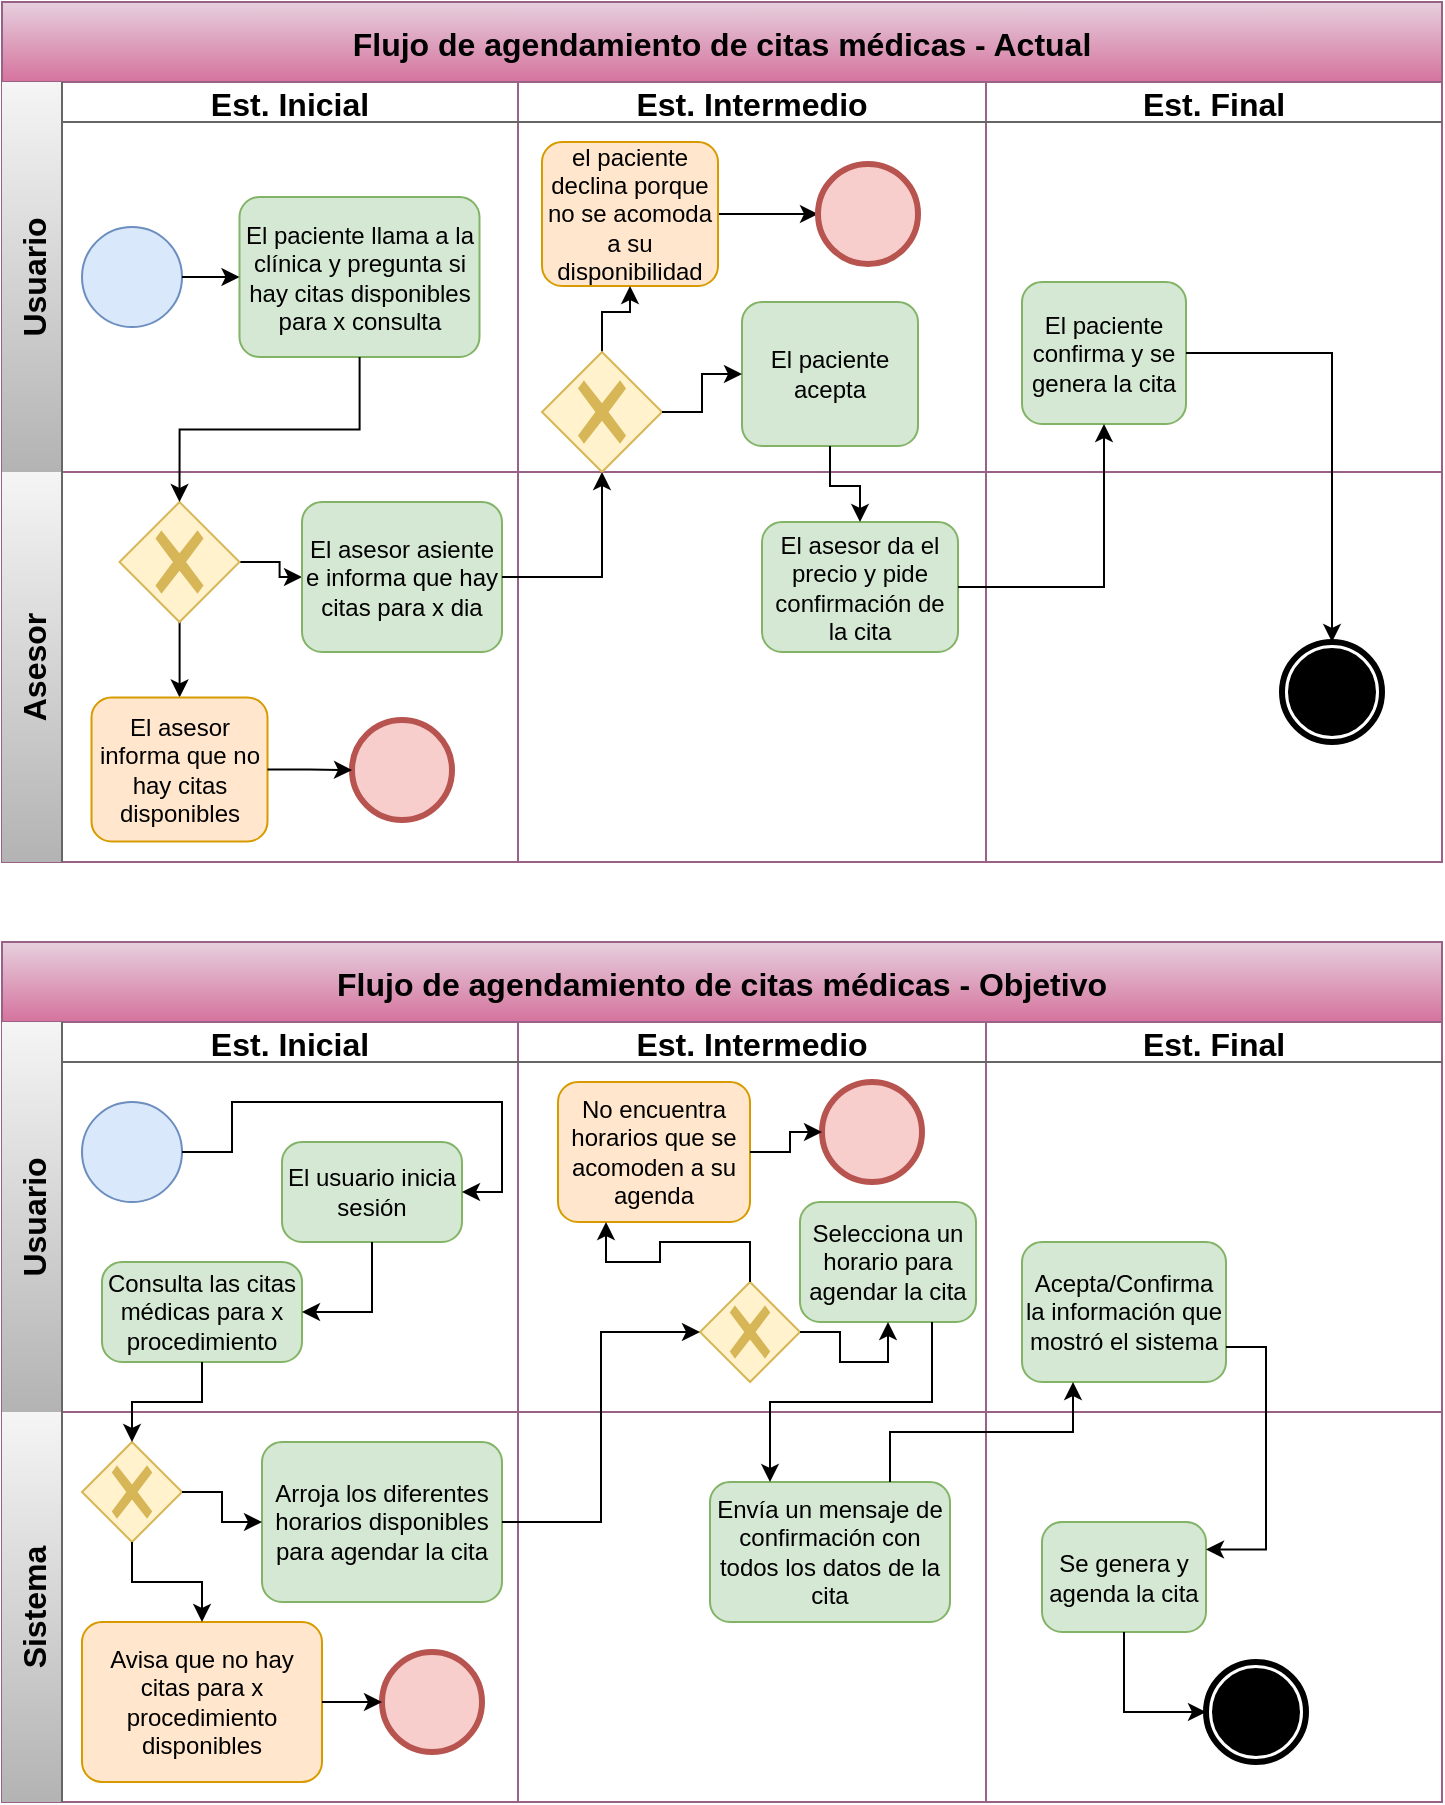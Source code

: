 <mxfile version="24.7.6">
  <diagram name="Página-1" id="OVagxiTk4XmcRKGjA55N">
    <mxGraphModel dx="1687" dy="908" grid="1" gridSize="10" guides="1" tooltips="1" connect="1" arrows="1" fold="1" page="1" pageScale="1" pageWidth="827" pageHeight="1169" math="0" shadow="0">
      <root>
        <mxCell id="0" />
        <mxCell id="1" parent="0" />
        <mxCell id="C_0ucibnC5SYPjFlc9iN-1" value="Flujo de agendamiento de citas médicas - Actual" style="shape=table;childLayout=tableLayout;startSize=40;collapsible=0;recursiveResize=0;expand=0;fontSize=16;fontStyle=1;fillColor=#e6d0de;strokeColor=#996185;gradientColor=#d5739d;" parent="1" vertex="1">
          <mxGeometry x="40" y="90" width="720" height="430" as="geometry" />
        </mxCell>
        <mxCell id="C_0ucibnC5SYPjFlc9iN-2" value="Usuario" style="shape=tableRow;horizontal=0;swimlaneHead=0;swimlaneBody=0;top=0;left=0;strokeColor=#666666;bottom=0;right=0;dropTarget=0;fontStyle=1;fillColor=#f5f5f5;points=[[0,0.5],[1,0.5]];portConstraint=eastwest;startSize=30;collapsible=0;recursiveResize=0;expand=0;fontSize=16;gradientColor=#b3b3b3;" parent="C_0ucibnC5SYPjFlc9iN-1" vertex="1">
          <mxGeometry y="40" width="720" height="195" as="geometry" />
        </mxCell>
        <mxCell id="C_0ucibnC5SYPjFlc9iN-3" value="Est. Inicial" style="swimlane;swimlaneHead=0;swimlaneBody=0;fontStyle=1;strokeColor=inherit;connectable=0;fillColor=none;startSize=20;collapsible=0;recursiveResize=0;expand=0;fontSize=16;" parent="C_0ucibnC5SYPjFlc9iN-2" vertex="1">
          <mxGeometry x="30" width="228" height="195" as="geometry">
            <mxRectangle width="228" height="195" as="alternateBounds" />
          </mxGeometry>
        </mxCell>
        <mxCell id="C_0ucibnC5SYPjFlc9iN-22" value="" style="points=[[0.145,0.145,0],[0.5,0,0],[0.855,0.145,0],[1,0.5,0],[0.855,0.855,0],[0.5,1,0],[0.145,0.855,0],[0,0.5,0]];shape=mxgraph.bpmn.event;html=1;verticalLabelPosition=bottom;labelBackgroundColor=#ffffff;verticalAlign=top;align=center;perimeter=ellipsePerimeter;outlineConnect=0;aspect=fixed;outline=standard;symbol=general;fillColor=#dae8fc;strokeColor=#6c8ebf;" parent="C_0ucibnC5SYPjFlc9iN-3" vertex="1">
          <mxGeometry x="10" y="72.5" width="50" height="50" as="geometry" />
        </mxCell>
        <mxCell id="9rh6sNNcNNf9e1Yr2RJG-1" value="El paciente llama a la clínica y pregunta si hay citas disponibles para x consulta" style="points=[[0.25,0,0],[0.5,0,0],[0.75,0,0],[1,0.25,0],[1,0.5,0],[1,0.75,0],[0.75,1,0],[0.5,1,0],[0.25,1,0],[0,0.75,0],[0,0.5,0],[0,0.25,0]];shape=mxgraph.bpmn.task;whiteSpace=wrap;rectStyle=rounded;size=10;html=1;container=1;expand=0;collapsible=0;taskMarker=abstract;fillColor=#d5e8d4;strokeColor=#82b366;" vertex="1" parent="C_0ucibnC5SYPjFlc9iN-3">
          <mxGeometry x="88.75" y="57.5" width="120" height="80" as="geometry" />
        </mxCell>
        <mxCell id="9rh6sNNcNNf9e1Yr2RJG-2" style="edgeStyle=orthogonalEdgeStyle;rounded=0;orthogonalLoop=1;jettySize=auto;html=1;entryX=0;entryY=0.5;entryDx=0;entryDy=0;entryPerimeter=0;" edge="1" parent="C_0ucibnC5SYPjFlc9iN-3" source="C_0ucibnC5SYPjFlc9iN-22" target="9rh6sNNcNNf9e1Yr2RJG-1">
          <mxGeometry relative="1" as="geometry" />
        </mxCell>
        <mxCell id="C_0ucibnC5SYPjFlc9iN-4" value="Est. Intermedio" style="swimlane;swimlaneHead=0;swimlaneBody=0;fontStyle=1;strokeColor=inherit;connectable=0;fillColor=none;startSize=20;collapsible=0;recursiveResize=0;expand=0;fontSize=16;" parent="C_0ucibnC5SYPjFlc9iN-2" vertex="1">
          <mxGeometry x="258" width="234" height="195" as="geometry">
            <mxRectangle width="234" height="195" as="alternateBounds" />
          </mxGeometry>
        </mxCell>
        <mxCell id="9rh6sNNcNNf9e1Yr2RJG-110" style="edgeStyle=orthogonalEdgeStyle;rounded=0;orthogonalLoop=1;jettySize=auto;html=1;exitX=1;exitY=0.5;exitDx=0;exitDy=0;exitPerimeter=0;" edge="1" parent="C_0ucibnC5SYPjFlc9iN-4" source="9rh6sNNcNNf9e1Yr2RJG-13" target="9rh6sNNcNNf9e1Yr2RJG-109">
          <mxGeometry relative="1" as="geometry" />
        </mxCell>
        <mxCell id="9rh6sNNcNNf9e1Yr2RJG-13" value="el paciente declina porque no se acomoda a su disponibilidad" style="points=[[0.25,0,0],[0.5,0,0],[0.75,0,0],[1,0.25,0],[1,0.5,0],[1,0.75,0],[0.75,1,0],[0.5,1,0],[0.25,1,0],[0,0.75,0],[0,0.5,0],[0,0.25,0]];shape=mxgraph.bpmn.task;whiteSpace=wrap;rectStyle=rounded;size=10;html=1;container=1;expand=0;collapsible=0;taskMarker=abstract;fillColor=#ffe6cc;strokeColor=#d79b00;" vertex="1" parent="C_0ucibnC5SYPjFlc9iN-4">
          <mxGeometry x="12" y="30" width="88" height="72" as="geometry" />
        </mxCell>
        <mxCell id="9rh6sNNcNNf9e1Yr2RJG-21" style="edgeStyle=orthogonalEdgeStyle;rounded=0;orthogonalLoop=1;jettySize=auto;html=1;" edge="1" parent="C_0ucibnC5SYPjFlc9iN-4" source="9rh6sNNcNNf9e1Yr2RJG-16" target="9rh6sNNcNNf9e1Yr2RJG-13">
          <mxGeometry relative="1" as="geometry" />
        </mxCell>
        <mxCell id="9rh6sNNcNNf9e1Yr2RJG-16" value="" style="points=[[0.25,0.25,0],[0.5,0,0],[0.75,0.25,0],[1,0.5,0],[0.75,0.75,0],[0.5,1,0],[0.25,0.75,0],[0,0.5,0]];shape=mxgraph.bpmn.gateway2;html=1;verticalLabelPosition=bottom;labelBackgroundColor=#ffffff;verticalAlign=top;align=center;perimeter=rhombusPerimeter;outlineConnect=0;outline=none;symbol=none;gwType=exclusive;fillColor=#fff2cc;strokeColor=#d6b656;" vertex="1" parent="C_0ucibnC5SYPjFlc9iN-4">
          <mxGeometry x="12" y="135" width="60" height="60" as="geometry" />
        </mxCell>
        <mxCell id="9rh6sNNcNNf9e1Yr2RJG-15" value="El paciente acepta" style="points=[[0.25,0,0],[0.5,0,0],[0.75,0,0],[1,0.25,0],[1,0.5,0],[1,0.75,0],[0.75,1,0],[0.5,1,0],[0.25,1,0],[0,0.75,0],[0,0.5,0],[0,0.25,0]];shape=mxgraph.bpmn.task;whiteSpace=wrap;rectStyle=rounded;size=10;html=1;container=1;expand=0;collapsible=0;taskMarker=abstract;fillColor=#d5e8d4;strokeColor=#82b366;" vertex="1" parent="C_0ucibnC5SYPjFlc9iN-4">
          <mxGeometry x="112" y="110" width="88" height="72" as="geometry" />
        </mxCell>
        <mxCell id="9rh6sNNcNNf9e1Yr2RJG-20" style="edgeStyle=orthogonalEdgeStyle;rounded=0;orthogonalLoop=1;jettySize=auto;html=1;entryX=0;entryY=0.5;entryDx=0;entryDy=0;entryPerimeter=0;" edge="1" parent="C_0ucibnC5SYPjFlc9iN-4" source="9rh6sNNcNNf9e1Yr2RJG-16" target="9rh6sNNcNNf9e1Yr2RJG-15">
          <mxGeometry relative="1" as="geometry" />
        </mxCell>
        <mxCell id="9rh6sNNcNNf9e1Yr2RJG-109" value="" style="points=[[0.145,0.145,0],[0.5,0,0],[0.855,0.145,0],[1,0.5,0],[0.855,0.855,0],[0.5,1,0],[0.145,0.855,0],[0,0.5,0]];shape=mxgraph.bpmn.event;html=1;verticalLabelPosition=bottom;labelBackgroundColor=#ffffff;verticalAlign=top;align=center;perimeter=ellipsePerimeter;outlineConnect=0;aspect=fixed;outline=end;symbol=terminate2;fillColor=#f8cecc;strokeColor=#b85450;" vertex="1" parent="C_0ucibnC5SYPjFlc9iN-4">
          <mxGeometry x="150" y="41" width="50" height="50" as="geometry" />
        </mxCell>
        <mxCell id="C_0ucibnC5SYPjFlc9iN-5" value="Est. Final" style="swimlane;swimlaneHead=0;swimlaneBody=0;fontStyle=1;strokeColor=inherit;connectable=0;fillColor=none;startSize=20;collapsible=0;recursiveResize=0;expand=0;fontSize=16;" parent="C_0ucibnC5SYPjFlc9iN-2" vertex="1">
          <mxGeometry x="492" width="228" height="195" as="geometry">
            <mxRectangle width="228" height="195" as="alternateBounds" />
          </mxGeometry>
        </mxCell>
        <mxCell id="9rh6sNNcNNf9e1Yr2RJG-26" value="El paciente confirma y se genera la cita" style="points=[[0.25,0,0],[0.5,0,0],[0.75,0,0],[1,0.25,0],[1,0.5,0],[1,0.75,0],[0.75,1,0],[0.5,1,0],[0.25,1,0],[0,0.75,0],[0,0.5,0],[0,0.25,0]];shape=mxgraph.bpmn.task;whiteSpace=wrap;rectStyle=rounded;size=10;html=1;container=1;expand=0;collapsible=0;taskMarker=abstract;fillColor=#d5e8d4;strokeColor=#82b366;" vertex="1" parent="C_0ucibnC5SYPjFlc9iN-5">
          <mxGeometry x="18" y="100" width="82" height="71" as="geometry" />
        </mxCell>
        <mxCell id="C_0ucibnC5SYPjFlc9iN-6" value="Asesor" style="shape=tableRow;horizontal=0;swimlaneHead=0;swimlaneBody=0;top=0;left=0;strokeColor=#666666;bottom=0;right=0;dropTarget=0;fontStyle=1;fillColor=#f5f5f5;points=[[0,0.5],[1,0.5]];portConstraint=eastwest;startSize=30;collapsible=0;recursiveResize=0;expand=0;fontSize=16;gradientColor=#b3b3b3;" parent="C_0ucibnC5SYPjFlc9iN-1" vertex="1">
          <mxGeometry y="235" width="720" height="195" as="geometry" />
        </mxCell>
        <mxCell id="C_0ucibnC5SYPjFlc9iN-7" value="" style="swimlane;swimlaneHead=0;swimlaneBody=0;fontStyle=1;connectable=0;strokeColor=inherit;fillColor=none;startSize=0;collapsible=0;recursiveResize=0;expand=0;fontSize=16;" parent="C_0ucibnC5SYPjFlc9iN-6" vertex="1">
          <mxGeometry x="30" width="228" height="195" as="geometry">
            <mxRectangle width="228" height="195" as="alternateBounds" />
          </mxGeometry>
        </mxCell>
        <mxCell id="9rh6sNNcNNf9e1Yr2RJG-10" style="edgeStyle=orthogonalEdgeStyle;rounded=0;orthogonalLoop=1;jettySize=auto;html=1;" edge="1" parent="C_0ucibnC5SYPjFlc9iN-7" source="9rh6sNNcNNf9e1Yr2RJG-3" target="9rh6sNNcNNf9e1Yr2RJG-6">
          <mxGeometry relative="1" as="geometry" />
        </mxCell>
        <mxCell id="9rh6sNNcNNf9e1Yr2RJG-18" style="edgeStyle=orthogonalEdgeStyle;rounded=0;orthogonalLoop=1;jettySize=auto;html=1;" edge="1" parent="C_0ucibnC5SYPjFlc9iN-7" source="9rh6sNNcNNf9e1Yr2RJG-3" target="9rh6sNNcNNf9e1Yr2RJG-14">
          <mxGeometry relative="1" as="geometry" />
        </mxCell>
        <mxCell id="9rh6sNNcNNf9e1Yr2RJG-3" value="" style="points=[[0.25,0.25,0],[0.5,0,0],[0.75,0.25,0],[1,0.5,0],[0.75,0.75,0],[0.5,1,0],[0.25,0.75,0],[0,0.5,0]];shape=mxgraph.bpmn.gateway2;html=1;verticalLabelPosition=bottom;labelBackgroundColor=#ffffff;verticalAlign=top;align=center;perimeter=rhombusPerimeter;outlineConnect=0;outline=none;symbol=none;gwType=exclusive;fillColor=#fff2cc;strokeColor=#d6b656;" vertex="1" parent="C_0ucibnC5SYPjFlc9iN-7">
          <mxGeometry x="28.75" y="15" width="60" height="60" as="geometry" />
        </mxCell>
        <mxCell id="9rh6sNNcNNf9e1Yr2RJG-6" value="El asesor asiente e informa que hay citas para x dia" style="points=[[0.25,0,0],[0.5,0,0],[0.75,0,0],[1,0.25,0],[1,0.5,0],[1,0.75,0],[0.75,1,0],[0.5,1,0],[0.25,1,0],[0,0.75,0],[0,0.5,0],[0,0.25,0]];shape=mxgraph.bpmn.task;whiteSpace=wrap;rectStyle=rounded;size=10;html=1;container=1;expand=0;collapsible=0;taskMarker=abstract;fillColor=#d5e8d4;strokeColor=#82b366;" vertex="1" parent="C_0ucibnC5SYPjFlc9iN-7">
          <mxGeometry x="120" y="15" width="100" height="75" as="geometry" />
        </mxCell>
        <mxCell id="9rh6sNNcNNf9e1Yr2RJG-14" value="El asesor informa que no hay citas disponibles" style="points=[[0.25,0,0],[0.5,0,0],[0.75,0,0],[1,0.25,0],[1,0.5,0],[1,0.75,0],[0.75,1,0],[0.5,1,0],[0.25,1,0],[0,0.75,0],[0,0.5,0],[0,0.25,0]];shape=mxgraph.bpmn.task;whiteSpace=wrap;rectStyle=rounded;size=10;html=1;container=1;expand=0;collapsible=0;taskMarker=abstract;fillColor=#ffe6cc;strokeColor=#d79b00;" vertex="1" parent="C_0ucibnC5SYPjFlc9iN-7">
          <mxGeometry x="14.75" y="112.75" width="88" height="72" as="geometry" />
        </mxCell>
        <mxCell id="9rh6sNNcNNf9e1Yr2RJG-108" value="" style="points=[[0.145,0.145,0],[0.5,0,0],[0.855,0.145,0],[1,0.5,0],[0.855,0.855,0],[0.5,1,0],[0.145,0.855,0],[0,0.5,0]];shape=mxgraph.bpmn.event;html=1;verticalLabelPosition=bottom;labelBackgroundColor=#ffffff;verticalAlign=top;align=center;perimeter=ellipsePerimeter;outlineConnect=0;aspect=fixed;outline=end;symbol=terminate2;fillColor=#f8cecc;strokeColor=#b85450;" vertex="1" parent="C_0ucibnC5SYPjFlc9iN-7">
          <mxGeometry x="145" y="124" width="50" height="50" as="geometry" />
        </mxCell>
        <mxCell id="9rh6sNNcNNf9e1Yr2RJG-111" style="edgeStyle=orthogonalEdgeStyle;rounded=0;orthogonalLoop=1;jettySize=auto;html=1;exitX=1;exitY=0.5;exitDx=0;exitDy=0;exitPerimeter=0;entryX=0;entryY=0.5;entryDx=0;entryDy=0;entryPerimeter=0;" edge="1" parent="C_0ucibnC5SYPjFlc9iN-7" source="9rh6sNNcNNf9e1Yr2RJG-14" target="9rh6sNNcNNf9e1Yr2RJG-108">
          <mxGeometry relative="1" as="geometry" />
        </mxCell>
        <mxCell id="C_0ucibnC5SYPjFlc9iN-8" value="" style="swimlane;swimlaneHead=0;swimlaneBody=0;fontStyle=1;connectable=0;strokeColor=inherit;fillColor=none;startSize=0;collapsible=0;recursiveResize=0;expand=0;fontSize=16;" parent="C_0ucibnC5SYPjFlc9iN-6" vertex="1">
          <mxGeometry x="258" width="234" height="195" as="geometry">
            <mxRectangle width="234" height="195" as="alternateBounds" />
          </mxGeometry>
        </mxCell>
        <mxCell id="9rh6sNNcNNf9e1Yr2RJG-24" value="El asesor da el precio y pide confirmación de la cita" style="points=[[0.25,0,0],[0.5,0,0],[0.75,0,0],[1,0.25,0],[1,0.5,0],[1,0.75,0],[0.75,1,0],[0.5,1,0],[0.25,1,0],[0,0.75,0],[0,0.5,0],[0,0.25,0]];shape=mxgraph.bpmn.task;whiteSpace=wrap;rectStyle=rounded;size=10;html=1;container=1;expand=0;collapsible=0;taskMarker=abstract;fillColor=#d5e8d4;strokeColor=#82b366;" vertex="1" parent="C_0ucibnC5SYPjFlc9iN-8">
          <mxGeometry x="122" y="25" width="98" height="65" as="geometry" />
        </mxCell>
        <mxCell id="C_0ucibnC5SYPjFlc9iN-9" value="" style="swimlane;swimlaneHead=0;swimlaneBody=0;fontStyle=1;connectable=0;strokeColor=inherit;fillColor=none;startSize=0;collapsible=0;recursiveResize=0;expand=0;fontSize=16;" parent="C_0ucibnC5SYPjFlc9iN-6" vertex="1">
          <mxGeometry x="492" width="228" height="195" as="geometry">
            <mxRectangle width="228" height="195" as="alternateBounds" />
          </mxGeometry>
        </mxCell>
        <mxCell id="9rh6sNNcNNf9e1Yr2RJG-29" value="" style="points=[[0.145,0.145,0],[0.5,0,0],[0.855,0.145,0],[1,0.5,0],[0.855,0.855,0],[0.5,1,0],[0.145,0.855,0],[0,0.5,0]];shape=mxgraph.bpmn.event;html=1;verticalLabelPosition=bottom;labelBackgroundColor=#ffffff;verticalAlign=top;align=center;perimeter=ellipsePerimeter;outlineConnect=0;aspect=fixed;outline=end;symbol=terminate;" vertex="1" parent="C_0ucibnC5SYPjFlc9iN-9">
          <mxGeometry x="148" y="85" width="50" height="50" as="geometry" />
        </mxCell>
        <mxCell id="9rh6sNNcNNf9e1Yr2RJG-4" style="edgeStyle=orthogonalEdgeStyle;rounded=0;orthogonalLoop=1;jettySize=auto;html=1;entryX=0.5;entryY=0;entryDx=0;entryDy=0;entryPerimeter=0;" edge="1" parent="C_0ucibnC5SYPjFlc9iN-1" source="9rh6sNNcNNf9e1Yr2RJG-1" target="9rh6sNNcNNf9e1Yr2RJG-3">
          <mxGeometry relative="1" as="geometry" />
        </mxCell>
        <mxCell id="9rh6sNNcNNf9e1Yr2RJG-19" style="edgeStyle=orthogonalEdgeStyle;rounded=0;orthogonalLoop=1;jettySize=auto;html=1;" edge="1" parent="C_0ucibnC5SYPjFlc9iN-1" source="9rh6sNNcNNf9e1Yr2RJG-6" target="9rh6sNNcNNf9e1Yr2RJG-16">
          <mxGeometry relative="1" as="geometry" />
        </mxCell>
        <mxCell id="9rh6sNNcNNf9e1Yr2RJG-25" style="edgeStyle=orthogonalEdgeStyle;rounded=0;orthogonalLoop=1;jettySize=auto;html=1;" edge="1" parent="C_0ucibnC5SYPjFlc9iN-1" source="9rh6sNNcNNf9e1Yr2RJG-15" target="9rh6sNNcNNf9e1Yr2RJG-24">
          <mxGeometry relative="1" as="geometry" />
        </mxCell>
        <mxCell id="9rh6sNNcNNf9e1Yr2RJG-28" style="edgeStyle=orthogonalEdgeStyle;rounded=0;orthogonalLoop=1;jettySize=auto;html=1;entryX=0.5;entryY=1;entryDx=0;entryDy=0;entryPerimeter=0;" edge="1" parent="C_0ucibnC5SYPjFlc9iN-1" source="9rh6sNNcNNf9e1Yr2RJG-24" target="9rh6sNNcNNf9e1Yr2RJG-26">
          <mxGeometry relative="1" as="geometry" />
        </mxCell>
        <mxCell id="9rh6sNNcNNf9e1Yr2RJG-30" style="edgeStyle=orthogonalEdgeStyle;rounded=0;orthogonalLoop=1;jettySize=auto;html=1;" edge="1" parent="C_0ucibnC5SYPjFlc9iN-1" source="9rh6sNNcNNf9e1Yr2RJG-26" target="9rh6sNNcNNf9e1Yr2RJG-29">
          <mxGeometry relative="1" as="geometry" />
        </mxCell>
        <mxCell id="9rh6sNNcNNf9e1Yr2RJG-65" value="Flujo de agendamiento de citas médicas - Objetivo" style="shape=table;childLayout=tableLayout;startSize=40;collapsible=0;recursiveResize=0;expand=0;fontSize=16;fontStyle=1;fillColor=#e6d0de;strokeColor=#996185;gradientColor=#d5739d;" vertex="1" parent="1">
          <mxGeometry x="40" y="560" width="720" height="430" as="geometry" />
        </mxCell>
        <mxCell id="9rh6sNNcNNf9e1Yr2RJG-66" value="Usuario" style="shape=tableRow;horizontal=0;swimlaneHead=0;swimlaneBody=0;top=0;left=0;strokeColor=#666666;bottom=0;right=0;dropTarget=0;fontStyle=1;fillColor=#f5f5f5;points=[[0,0.5],[1,0.5]];portConstraint=eastwest;startSize=30;collapsible=0;recursiveResize=0;expand=0;fontSize=16;gradientColor=#b3b3b3;" vertex="1" parent="9rh6sNNcNNf9e1Yr2RJG-65">
          <mxGeometry y="40" width="720" height="195" as="geometry" />
        </mxCell>
        <mxCell id="9rh6sNNcNNf9e1Yr2RJG-67" value="Est. Inicial" style="swimlane;swimlaneHead=0;swimlaneBody=0;fontStyle=1;strokeColor=inherit;connectable=0;fillColor=none;startSize=20;collapsible=0;recursiveResize=0;expand=0;fontSize=16;" vertex="1" parent="9rh6sNNcNNf9e1Yr2RJG-66">
          <mxGeometry x="30" width="228" height="195" as="geometry">
            <mxRectangle width="228" height="195" as="alternateBounds" />
          </mxGeometry>
        </mxCell>
        <mxCell id="9rh6sNNcNNf9e1Yr2RJG-68" value="" style="points=[[0.145,0.145,0],[0.5,0,0],[0.855,0.145,0],[1,0.5,0],[0.855,0.855,0],[0.5,1,0],[0.145,0.855,0],[0,0.5,0]];shape=mxgraph.bpmn.event;html=1;verticalLabelPosition=bottom;labelBackgroundColor=#ffffff;verticalAlign=top;align=center;perimeter=ellipsePerimeter;outlineConnect=0;aspect=fixed;outline=standard;symbol=general;fillColor=#dae8fc;strokeColor=#6c8ebf;" vertex="1" parent="9rh6sNNcNNf9e1Yr2RJG-67">
          <mxGeometry x="10" y="40" width="50" height="50" as="geometry" />
        </mxCell>
        <mxCell id="9rh6sNNcNNf9e1Yr2RJG-97" value="El usuario inicia sesión" style="points=[[0.25,0,0],[0.5,0,0],[0.75,0,0],[1,0.25,0],[1,0.5,0],[1,0.75,0],[0.75,1,0],[0.5,1,0],[0.25,1,0],[0,0.75,0],[0,0.5,0],[0,0.25,0]];shape=mxgraph.bpmn.task;whiteSpace=wrap;rectStyle=rounded;size=10;html=1;container=1;expand=0;collapsible=0;taskMarker=abstract;fillColor=#d5e8d4;strokeColor=#82b366;" vertex="1" parent="9rh6sNNcNNf9e1Yr2RJG-67">
          <mxGeometry x="110" y="60" width="90" height="50" as="geometry" />
        </mxCell>
        <mxCell id="9rh6sNNcNNf9e1Yr2RJG-98" value="Consulta las citas médicas para x procedimiento" style="points=[[0.25,0,0],[0.5,0,0],[0.75,0,0],[1,0.25,0],[1,0.5,0],[1,0.75,0],[0.75,1,0],[0.5,1,0],[0.25,1,0],[0,0.75,0],[0,0.5,0],[0,0.25,0]];shape=mxgraph.bpmn.task;whiteSpace=wrap;rectStyle=rounded;size=10;html=1;container=1;expand=0;collapsible=0;taskMarker=abstract;fillColor=#d5e8d4;strokeColor=#82b366;" vertex="1" parent="9rh6sNNcNNf9e1Yr2RJG-67">
          <mxGeometry x="20" y="120" width="100" height="50" as="geometry" />
        </mxCell>
        <mxCell id="9rh6sNNcNNf9e1Yr2RJG-99" style="edgeStyle=orthogonalEdgeStyle;rounded=0;orthogonalLoop=1;jettySize=auto;html=1;entryX=1;entryY=0.5;entryDx=0;entryDy=0;entryPerimeter=0;" edge="1" parent="9rh6sNNcNNf9e1Yr2RJG-67" source="9rh6sNNcNNf9e1Yr2RJG-68" target="9rh6sNNcNNf9e1Yr2RJG-97">
          <mxGeometry relative="1" as="geometry" />
        </mxCell>
        <mxCell id="9rh6sNNcNNf9e1Yr2RJG-100" style="edgeStyle=orthogonalEdgeStyle;rounded=0;orthogonalLoop=1;jettySize=auto;html=1;entryX=1;entryY=0.5;entryDx=0;entryDy=0;entryPerimeter=0;" edge="1" parent="9rh6sNNcNNf9e1Yr2RJG-67" source="9rh6sNNcNNf9e1Yr2RJG-97" target="9rh6sNNcNNf9e1Yr2RJG-98">
          <mxGeometry relative="1" as="geometry" />
        </mxCell>
        <mxCell id="9rh6sNNcNNf9e1Yr2RJG-71" value="Est. Intermedio" style="swimlane;swimlaneHead=0;swimlaneBody=0;fontStyle=1;strokeColor=inherit;connectable=0;fillColor=none;startSize=20;collapsible=0;recursiveResize=0;expand=0;fontSize=16;" vertex="1" parent="9rh6sNNcNNf9e1Yr2RJG-66">
          <mxGeometry x="258" width="234" height="195" as="geometry">
            <mxRectangle width="234" height="195" as="alternateBounds" />
          </mxGeometry>
        </mxCell>
        <mxCell id="9rh6sNNcNNf9e1Yr2RJG-117" value="" style="points=[[0.25,0.25,0],[0.5,0,0],[0.75,0.25,0],[1,0.5,0],[0.75,0.75,0],[0.5,1,0],[0.25,0.75,0],[0,0.5,0]];shape=mxgraph.bpmn.gateway2;html=1;verticalLabelPosition=bottom;labelBackgroundColor=#ffffff;verticalAlign=top;align=center;perimeter=rhombusPerimeter;outlineConnect=0;outline=none;symbol=none;gwType=exclusive;fillColor=#fff2cc;strokeColor=#d6b656;" vertex="1" parent="9rh6sNNcNNf9e1Yr2RJG-71">
          <mxGeometry x="91" y="130" width="50" height="50" as="geometry" />
        </mxCell>
        <mxCell id="9rh6sNNcNNf9e1Yr2RJG-114" value="Selecciona un horario para agendar la cita" style="points=[[0.25,0,0],[0.5,0,0],[0.75,0,0],[1,0.25,0],[1,0.5,0],[1,0.75,0],[0.75,1,0],[0.5,1,0],[0.25,1,0],[0,0.75,0],[0,0.5,0],[0,0.25,0]];shape=mxgraph.bpmn.task;whiteSpace=wrap;rectStyle=rounded;size=10;html=1;container=1;expand=0;collapsible=0;taskMarker=abstract;fillColor=#d5e8d4;strokeColor=#82b366;" vertex="1" parent="9rh6sNNcNNf9e1Yr2RJG-71">
          <mxGeometry x="141" y="90" width="88" height="60" as="geometry" />
        </mxCell>
        <mxCell id="9rh6sNNcNNf9e1Yr2RJG-119" value="No encuentra horarios que se acomoden a su agenda" style="points=[[0.25,0,0],[0.5,0,0],[0.75,0,0],[1,0.25,0],[1,0.5,0],[1,0.75,0],[0.75,1,0],[0.5,1,0],[0.25,1,0],[0,0.75,0],[0,0.5,0],[0,0.25,0]];shape=mxgraph.bpmn.task;whiteSpace=wrap;rectStyle=rounded;size=10;html=1;container=1;expand=0;collapsible=0;taskMarker=abstract;fillColor=#ffe6cc;strokeColor=#d79b00;" vertex="1" parent="9rh6sNNcNNf9e1Yr2RJG-71">
          <mxGeometry x="20" y="30" width="96" height="70" as="geometry" />
        </mxCell>
        <mxCell id="9rh6sNNcNNf9e1Yr2RJG-120" style="edgeStyle=orthogonalEdgeStyle;rounded=0;orthogonalLoop=1;jettySize=auto;html=1;exitX=1;exitY=0.5;exitDx=0;exitDy=0;exitPerimeter=0;entryX=0.5;entryY=1;entryDx=0;entryDy=0;entryPerimeter=0;" edge="1" parent="9rh6sNNcNNf9e1Yr2RJG-71" source="9rh6sNNcNNf9e1Yr2RJG-117" target="9rh6sNNcNNf9e1Yr2RJG-114">
          <mxGeometry relative="1" as="geometry" />
        </mxCell>
        <mxCell id="9rh6sNNcNNf9e1Yr2RJG-130" value="" style="points=[[0.145,0.145,0],[0.5,0,0],[0.855,0.145,0],[1,0.5,0],[0.855,0.855,0],[0.5,1,0],[0.145,0.855,0],[0,0.5,0]];shape=mxgraph.bpmn.event;html=1;verticalLabelPosition=bottom;labelBackgroundColor=#ffffff;verticalAlign=top;align=center;perimeter=ellipsePerimeter;outlineConnect=0;aspect=fixed;outline=end;symbol=terminate2;fillColor=#f8cecc;strokeColor=#b85450;" vertex="1" parent="9rh6sNNcNNf9e1Yr2RJG-71">
          <mxGeometry x="152" y="30" width="50" height="50" as="geometry" />
        </mxCell>
        <mxCell id="9rh6sNNcNNf9e1Yr2RJG-131" style="edgeStyle=orthogonalEdgeStyle;rounded=0;orthogonalLoop=1;jettySize=auto;html=1;entryX=0;entryY=0.5;entryDx=0;entryDy=0;entryPerimeter=0;" edge="1" parent="9rh6sNNcNNf9e1Yr2RJG-71" source="9rh6sNNcNNf9e1Yr2RJG-119" target="9rh6sNNcNNf9e1Yr2RJG-130">
          <mxGeometry relative="1" as="geometry" />
        </mxCell>
        <mxCell id="9rh6sNNcNNf9e1Yr2RJG-142" style="edgeStyle=orthogonalEdgeStyle;rounded=0;orthogonalLoop=1;jettySize=auto;html=1;entryX=0.25;entryY=1;entryDx=0;entryDy=0;entryPerimeter=0;" edge="1" parent="9rh6sNNcNNf9e1Yr2RJG-71" source="9rh6sNNcNNf9e1Yr2RJG-117" target="9rh6sNNcNNf9e1Yr2RJG-119">
          <mxGeometry relative="1" as="geometry" />
        </mxCell>
        <mxCell id="9rh6sNNcNNf9e1Yr2RJG-77" value="Est. Final" style="swimlane;swimlaneHead=0;swimlaneBody=0;fontStyle=1;strokeColor=inherit;connectable=0;fillColor=none;startSize=20;collapsible=0;recursiveResize=0;expand=0;fontSize=16;" vertex="1" parent="9rh6sNNcNNf9e1Yr2RJG-66">
          <mxGeometry x="492" width="228" height="195" as="geometry">
            <mxRectangle width="228" height="195" as="alternateBounds" />
          </mxGeometry>
        </mxCell>
        <mxCell id="9rh6sNNcNNf9e1Yr2RJG-136" value="Acepta/Confirma la información que mostró el sistema" style="points=[[0.25,0,0],[0.5,0,0],[0.75,0,0],[1,0.25,0],[1,0.5,0],[1,0.75,0],[0.75,1,0],[0.5,1,0],[0.25,1,0],[0,0.75,0],[0,0.5,0],[0,0.25,0]];shape=mxgraph.bpmn.task;whiteSpace=wrap;rectStyle=rounded;size=10;html=1;container=1;expand=0;collapsible=0;taskMarker=abstract;fillColor=#d5e8d4;strokeColor=#82b366;" vertex="1" parent="9rh6sNNcNNf9e1Yr2RJG-77">
          <mxGeometry x="18" y="110" width="102" height="70" as="geometry" />
        </mxCell>
        <mxCell id="9rh6sNNcNNf9e1Yr2RJG-79" value="Sistema" style="shape=tableRow;horizontal=0;swimlaneHead=0;swimlaneBody=0;top=0;left=0;strokeColor=#666666;bottom=0;right=0;dropTarget=0;fontStyle=1;fillColor=#f5f5f5;points=[[0,0.5],[1,0.5]];portConstraint=eastwest;startSize=30;collapsible=0;recursiveResize=0;expand=0;fontSize=16;gradientColor=#b3b3b3;" vertex="1" parent="9rh6sNNcNNf9e1Yr2RJG-65">
          <mxGeometry y="235" width="720" height="195" as="geometry" />
        </mxCell>
        <mxCell id="9rh6sNNcNNf9e1Yr2RJG-80" value="" style="swimlane;swimlaneHead=0;swimlaneBody=0;fontStyle=1;connectable=0;strokeColor=inherit;fillColor=none;startSize=0;collapsible=0;recursiveResize=0;expand=0;fontSize=16;" vertex="1" parent="9rh6sNNcNNf9e1Yr2RJG-79">
          <mxGeometry x="30" width="228" height="195" as="geometry">
            <mxRectangle width="228" height="195" as="alternateBounds" />
          </mxGeometry>
        </mxCell>
        <mxCell id="9rh6sNNcNNf9e1Yr2RJG-101" value="Arroja los diferentes horarios disponibles para agendar la cita" style="points=[[0.25,0,0],[0.5,0,0],[0.75,0,0],[1,0.25,0],[1,0.5,0],[1,0.75,0],[0.75,1,0],[0.5,1,0],[0.25,1,0],[0,0.75,0],[0,0.5,0],[0,0.25,0]];shape=mxgraph.bpmn.task;whiteSpace=wrap;rectStyle=rounded;size=10;html=1;container=1;expand=0;collapsible=0;taskMarker=abstract;fillColor=#d5e8d4;strokeColor=#82b366;" vertex="1" parent="9rh6sNNcNNf9e1Yr2RJG-80">
          <mxGeometry x="100" y="15" width="120" height="80" as="geometry" />
        </mxCell>
        <mxCell id="9rh6sNNcNNf9e1Yr2RJG-102" value="Avisa que no hay citas para x procedimiento disponibles" style="points=[[0.25,0,0],[0.5,0,0],[0.75,0,0],[1,0.25,0],[1,0.5,0],[1,0.75,0],[0.75,1,0],[0.5,1,0],[0.25,1,0],[0,0.75,0],[0,0.5,0],[0,0.25,0]];shape=mxgraph.bpmn.task;whiteSpace=wrap;rectStyle=rounded;size=10;html=1;container=1;expand=0;collapsible=0;taskMarker=abstract;fillColor=#ffe6cc;strokeColor=#d79b00;" vertex="1" parent="9rh6sNNcNNf9e1Yr2RJG-80">
          <mxGeometry x="10" y="105" width="120" height="80" as="geometry" />
        </mxCell>
        <mxCell id="9rh6sNNcNNf9e1Yr2RJG-103" value="" style="points=[[0.25,0.25,0],[0.5,0,0],[0.75,0.25,0],[1,0.5,0],[0.75,0.75,0],[0.5,1,0],[0.25,0.75,0],[0,0.5,0]];shape=mxgraph.bpmn.gateway2;html=1;verticalLabelPosition=bottom;labelBackgroundColor=#ffffff;verticalAlign=top;align=center;perimeter=rhombusPerimeter;outlineConnect=0;outline=none;symbol=none;gwType=exclusive;fillColor=#fff2cc;strokeColor=#d6b656;" vertex="1" parent="9rh6sNNcNNf9e1Yr2RJG-80">
          <mxGeometry x="10" y="15" width="50" height="50" as="geometry" />
        </mxCell>
        <mxCell id="9rh6sNNcNNf9e1Yr2RJG-106" style="edgeStyle=orthogonalEdgeStyle;rounded=0;orthogonalLoop=1;jettySize=auto;html=1;entryX=0;entryY=0.5;entryDx=0;entryDy=0;entryPerimeter=0;" edge="1" parent="9rh6sNNcNNf9e1Yr2RJG-80" source="9rh6sNNcNNf9e1Yr2RJG-103" target="9rh6sNNcNNf9e1Yr2RJG-101">
          <mxGeometry relative="1" as="geometry" />
        </mxCell>
        <mxCell id="9rh6sNNcNNf9e1Yr2RJG-107" style="edgeStyle=orthogonalEdgeStyle;rounded=0;orthogonalLoop=1;jettySize=auto;html=1;entryX=0.5;entryY=0;entryDx=0;entryDy=0;entryPerimeter=0;" edge="1" parent="9rh6sNNcNNf9e1Yr2RJG-80" source="9rh6sNNcNNf9e1Yr2RJG-103" target="9rh6sNNcNNf9e1Yr2RJG-102">
          <mxGeometry relative="1" as="geometry" />
        </mxCell>
        <mxCell id="9rh6sNNcNNf9e1Yr2RJG-112" value="" style="points=[[0.145,0.145,0],[0.5,0,0],[0.855,0.145,0],[1,0.5,0],[0.855,0.855,0],[0.5,1,0],[0.145,0.855,0],[0,0.5,0]];shape=mxgraph.bpmn.event;html=1;verticalLabelPosition=bottom;labelBackgroundColor=#ffffff;verticalAlign=top;align=center;perimeter=ellipsePerimeter;outlineConnect=0;aspect=fixed;outline=end;symbol=terminate2;fillColor=#f8cecc;strokeColor=#b85450;" vertex="1" parent="9rh6sNNcNNf9e1Yr2RJG-80">
          <mxGeometry x="160" y="120" width="50" height="50" as="geometry" />
        </mxCell>
        <mxCell id="9rh6sNNcNNf9e1Yr2RJG-113" style="edgeStyle=orthogonalEdgeStyle;rounded=0;orthogonalLoop=1;jettySize=auto;html=1;entryX=0;entryY=0.5;entryDx=0;entryDy=0;entryPerimeter=0;" edge="1" parent="9rh6sNNcNNf9e1Yr2RJG-80" source="9rh6sNNcNNf9e1Yr2RJG-102" target="9rh6sNNcNNf9e1Yr2RJG-112">
          <mxGeometry relative="1" as="geometry" />
        </mxCell>
        <mxCell id="9rh6sNNcNNf9e1Yr2RJG-86" value="" style="swimlane;swimlaneHead=0;swimlaneBody=0;fontStyle=1;connectable=0;strokeColor=inherit;fillColor=none;startSize=0;collapsible=0;recursiveResize=0;expand=0;fontSize=16;" vertex="1" parent="9rh6sNNcNNf9e1Yr2RJG-79">
          <mxGeometry x="258" width="234" height="195" as="geometry">
            <mxRectangle width="234" height="195" as="alternateBounds" />
          </mxGeometry>
        </mxCell>
        <mxCell id="9rh6sNNcNNf9e1Yr2RJG-133" value="Envía un mensaje de confirmación con todos los datos de la cita" style="points=[[0.25,0,0],[0.5,0,0],[0.75,0,0],[1,0.25,0],[1,0.5,0],[1,0.75,0],[0.75,1,0],[0.5,1,0],[0.25,1,0],[0,0.75,0],[0,0.5,0],[0,0.25,0]];shape=mxgraph.bpmn.task;whiteSpace=wrap;rectStyle=rounded;size=10;html=1;container=1;expand=0;collapsible=0;taskMarker=abstract;fillColor=#d5e8d4;strokeColor=#82b366;" vertex="1" parent="9rh6sNNcNNf9e1Yr2RJG-86">
          <mxGeometry x="96" y="35" width="120" height="70" as="geometry" />
        </mxCell>
        <mxCell id="9rh6sNNcNNf9e1Yr2RJG-88" value="" style="swimlane;swimlaneHead=0;swimlaneBody=0;fontStyle=1;connectable=0;strokeColor=inherit;fillColor=none;startSize=0;collapsible=0;recursiveResize=0;expand=0;fontSize=16;" vertex="1" parent="9rh6sNNcNNf9e1Yr2RJG-79">
          <mxGeometry x="492" width="228" height="195" as="geometry">
            <mxRectangle width="228" height="195" as="alternateBounds" />
          </mxGeometry>
        </mxCell>
        <mxCell id="9rh6sNNcNNf9e1Yr2RJG-135" value="" style="points=[[0.145,0.145,0],[0.5,0,0],[0.855,0.145,0],[1,0.5,0],[0.855,0.855,0],[0.5,1,0],[0.145,0.855,0],[0,0.5,0]];shape=mxgraph.bpmn.event;html=1;verticalLabelPosition=bottom;labelBackgroundColor=#ffffff;verticalAlign=top;align=center;perimeter=ellipsePerimeter;outlineConnect=0;aspect=fixed;outline=end;symbol=terminate;" vertex="1" parent="9rh6sNNcNNf9e1Yr2RJG-88">
          <mxGeometry x="110" y="125" width="50" height="50" as="geometry" />
        </mxCell>
        <mxCell id="9rh6sNNcNNf9e1Yr2RJG-137" value="Se genera y agenda la cita" style="points=[[0.25,0,0],[0.5,0,0],[0.75,0,0],[1,0.25,0],[1,0.5,0],[1,0.75,0],[0.75,1,0],[0.5,1,0],[0.25,1,0],[0,0.75,0],[0,0.5,0],[0,0.25,0]];shape=mxgraph.bpmn.task;whiteSpace=wrap;rectStyle=rounded;size=10;html=1;container=1;expand=0;collapsible=0;taskMarker=abstract;fillColor=#d5e8d4;strokeColor=#82b366;" vertex="1" parent="9rh6sNNcNNf9e1Yr2RJG-88">
          <mxGeometry x="28" y="55" width="82" height="55" as="geometry" />
        </mxCell>
        <mxCell id="9rh6sNNcNNf9e1Yr2RJG-140" style="edgeStyle=orthogonalEdgeStyle;rounded=0;orthogonalLoop=1;jettySize=auto;html=1;entryX=0;entryY=0.5;entryDx=0;entryDy=0;entryPerimeter=0;" edge="1" parent="9rh6sNNcNNf9e1Yr2RJG-88" source="9rh6sNNcNNf9e1Yr2RJG-137" target="9rh6sNNcNNf9e1Yr2RJG-135">
          <mxGeometry relative="1" as="geometry" />
        </mxCell>
        <mxCell id="9rh6sNNcNNf9e1Yr2RJG-104" style="edgeStyle=orthogonalEdgeStyle;rounded=0;orthogonalLoop=1;jettySize=auto;html=1;exitX=0.5;exitY=1;exitDx=0;exitDy=0;exitPerimeter=0;" edge="1" parent="9rh6sNNcNNf9e1Yr2RJG-65" source="9rh6sNNcNNf9e1Yr2RJG-98" target="9rh6sNNcNNf9e1Yr2RJG-103">
          <mxGeometry relative="1" as="geometry" />
        </mxCell>
        <mxCell id="9rh6sNNcNNf9e1Yr2RJG-118" style="edgeStyle=orthogonalEdgeStyle;rounded=0;orthogonalLoop=1;jettySize=auto;html=1;exitX=1;exitY=0.5;exitDx=0;exitDy=0;exitPerimeter=0;entryX=0;entryY=0.5;entryDx=0;entryDy=0;entryPerimeter=0;" edge="1" parent="9rh6sNNcNNf9e1Yr2RJG-65" source="9rh6sNNcNNf9e1Yr2RJG-101" target="9rh6sNNcNNf9e1Yr2RJG-117">
          <mxGeometry relative="1" as="geometry" />
        </mxCell>
        <mxCell id="9rh6sNNcNNf9e1Yr2RJG-134" style="edgeStyle=orthogonalEdgeStyle;rounded=0;orthogonalLoop=1;jettySize=auto;html=1;exitX=0.75;exitY=1;exitDx=0;exitDy=0;exitPerimeter=0;entryX=0.25;entryY=0;entryDx=0;entryDy=0;entryPerimeter=0;" edge="1" parent="9rh6sNNcNNf9e1Yr2RJG-65" source="9rh6sNNcNNf9e1Yr2RJG-114" target="9rh6sNNcNNf9e1Yr2RJG-133">
          <mxGeometry relative="1" as="geometry" />
        </mxCell>
        <mxCell id="9rh6sNNcNNf9e1Yr2RJG-138" style="edgeStyle=orthogonalEdgeStyle;rounded=0;orthogonalLoop=1;jettySize=auto;html=1;exitX=0.75;exitY=0;exitDx=0;exitDy=0;exitPerimeter=0;entryX=0.25;entryY=1;entryDx=0;entryDy=0;entryPerimeter=0;" edge="1" parent="9rh6sNNcNNf9e1Yr2RJG-65" source="9rh6sNNcNNf9e1Yr2RJG-133" target="9rh6sNNcNNf9e1Yr2RJG-136">
          <mxGeometry relative="1" as="geometry" />
        </mxCell>
        <mxCell id="9rh6sNNcNNf9e1Yr2RJG-139" style="edgeStyle=orthogonalEdgeStyle;rounded=0;orthogonalLoop=1;jettySize=auto;html=1;exitX=1;exitY=0.75;exitDx=0;exitDy=0;exitPerimeter=0;entryX=1;entryY=0.25;entryDx=0;entryDy=0;entryPerimeter=0;" edge="1" parent="9rh6sNNcNNf9e1Yr2RJG-65" source="9rh6sNNcNNf9e1Yr2RJG-136" target="9rh6sNNcNNf9e1Yr2RJG-137">
          <mxGeometry relative="1" as="geometry" />
        </mxCell>
      </root>
    </mxGraphModel>
  </diagram>
</mxfile>
